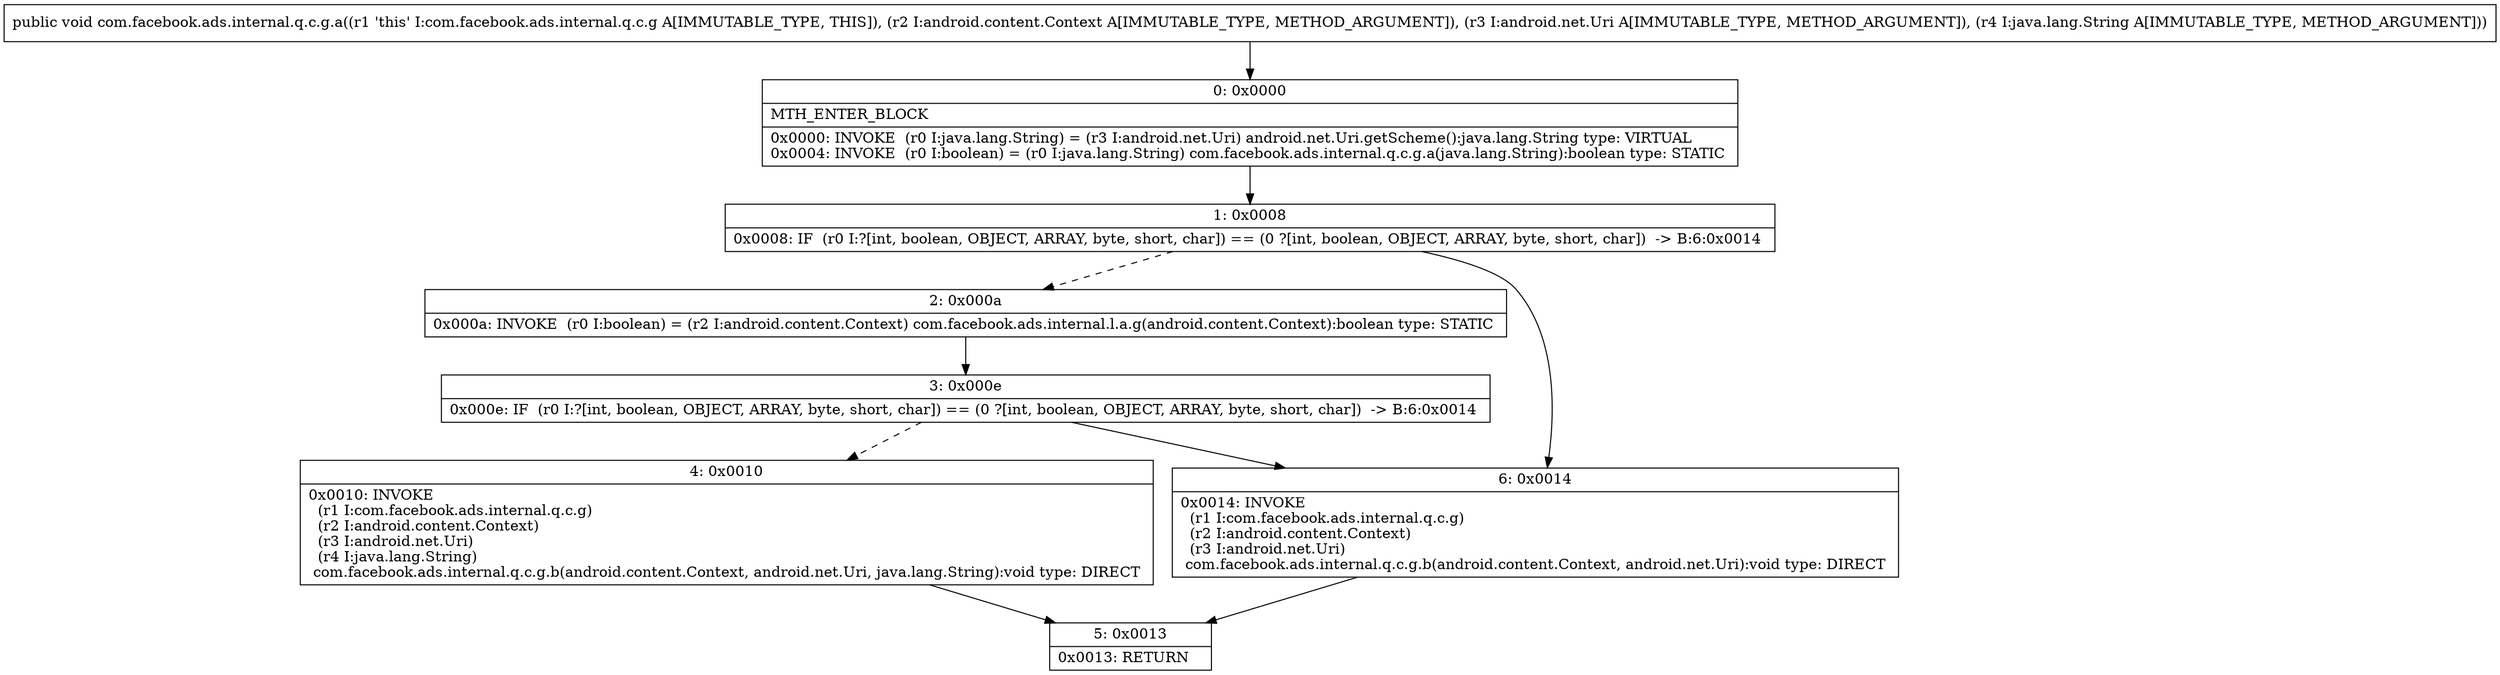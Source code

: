 digraph "CFG forcom.facebook.ads.internal.q.c.g.a(Landroid\/content\/Context;Landroid\/net\/Uri;Ljava\/lang\/String;)V" {
Node_0 [shape=record,label="{0\:\ 0x0000|MTH_ENTER_BLOCK\l|0x0000: INVOKE  (r0 I:java.lang.String) = (r3 I:android.net.Uri) android.net.Uri.getScheme():java.lang.String type: VIRTUAL \l0x0004: INVOKE  (r0 I:boolean) = (r0 I:java.lang.String) com.facebook.ads.internal.q.c.g.a(java.lang.String):boolean type: STATIC \l}"];
Node_1 [shape=record,label="{1\:\ 0x0008|0x0008: IF  (r0 I:?[int, boolean, OBJECT, ARRAY, byte, short, char]) == (0 ?[int, boolean, OBJECT, ARRAY, byte, short, char])  \-\> B:6:0x0014 \l}"];
Node_2 [shape=record,label="{2\:\ 0x000a|0x000a: INVOKE  (r0 I:boolean) = (r2 I:android.content.Context) com.facebook.ads.internal.l.a.g(android.content.Context):boolean type: STATIC \l}"];
Node_3 [shape=record,label="{3\:\ 0x000e|0x000e: IF  (r0 I:?[int, boolean, OBJECT, ARRAY, byte, short, char]) == (0 ?[int, boolean, OBJECT, ARRAY, byte, short, char])  \-\> B:6:0x0014 \l}"];
Node_4 [shape=record,label="{4\:\ 0x0010|0x0010: INVOKE  \l  (r1 I:com.facebook.ads.internal.q.c.g)\l  (r2 I:android.content.Context)\l  (r3 I:android.net.Uri)\l  (r4 I:java.lang.String)\l com.facebook.ads.internal.q.c.g.b(android.content.Context, android.net.Uri, java.lang.String):void type: DIRECT \l}"];
Node_5 [shape=record,label="{5\:\ 0x0013|0x0013: RETURN   \l}"];
Node_6 [shape=record,label="{6\:\ 0x0014|0x0014: INVOKE  \l  (r1 I:com.facebook.ads.internal.q.c.g)\l  (r2 I:android.content.Context)\l  (r3 I:android.net.Uri)\l com.facebook.ads.internal.q.c.g.b(android.content.Context, android.net.Uri):void type: DIRECT \l}"];
MethodNode[shape=record,label="{public void com.facebook.ads.internal.q.c.g.a((r1 'this' I:com.facebook.ads.internal.q.c.g A[IMMUTABLE_TYPE, THIS]), (r2 I:android.content.Context A[IMMUTABLE_TYPE, METHOD_ARGUMENT]), (r3 I:android.net.Uri A[IMMUTABLE_TYPE, METHOD_ARGUMENT]), (r4 I:java.lang.String A[IMMUTABLE_TYPE, METHOD_ARGUMENT])) }"];
MethodNode -> Node_0;
Node_0 -> Node_1;
Node_1 -> Node_2[style=dashed];
Node_1 -> Node_6;
Node_2 -> Node_3;
Node_3 -> Node_4[style=dashed];
Node_3 -> Node_6;
Node_4 -> Node_5;
Node_6 -> Node_5;
}


